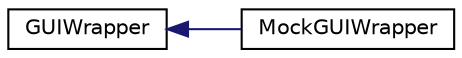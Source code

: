 digraph "Graphical Class Hierarchy"
{
 // INTERACTIVE_SVG=YES
 // LATEX_PDF_SIZE
  edge [fontname="Helvetica",fontsize="10",labelfontname="Helvetica",labelfontsize="10"];
  node [fontname="Helvetica",fontsize="10",shape=record];
  rankdir="LR";
  Node0 [label="GUIWrapper",height=0.2,width=0.4,color="black", fillcolor="white", style="filled",URL="$class_g_u_i_wrapper.html",tooltip=" "];
  Node0 -> Node1 [dir="back",color="midnightblue",fontsize="10",style="solid",fontname="Helvetica"];
  Node1 [label="MockGUIWrapper",height=0.2,width=0.4,color="black", fillcolor="white", style="filled",URL="$class_mock_g_u_i_wrapper.html",tooltip=" "];
}
